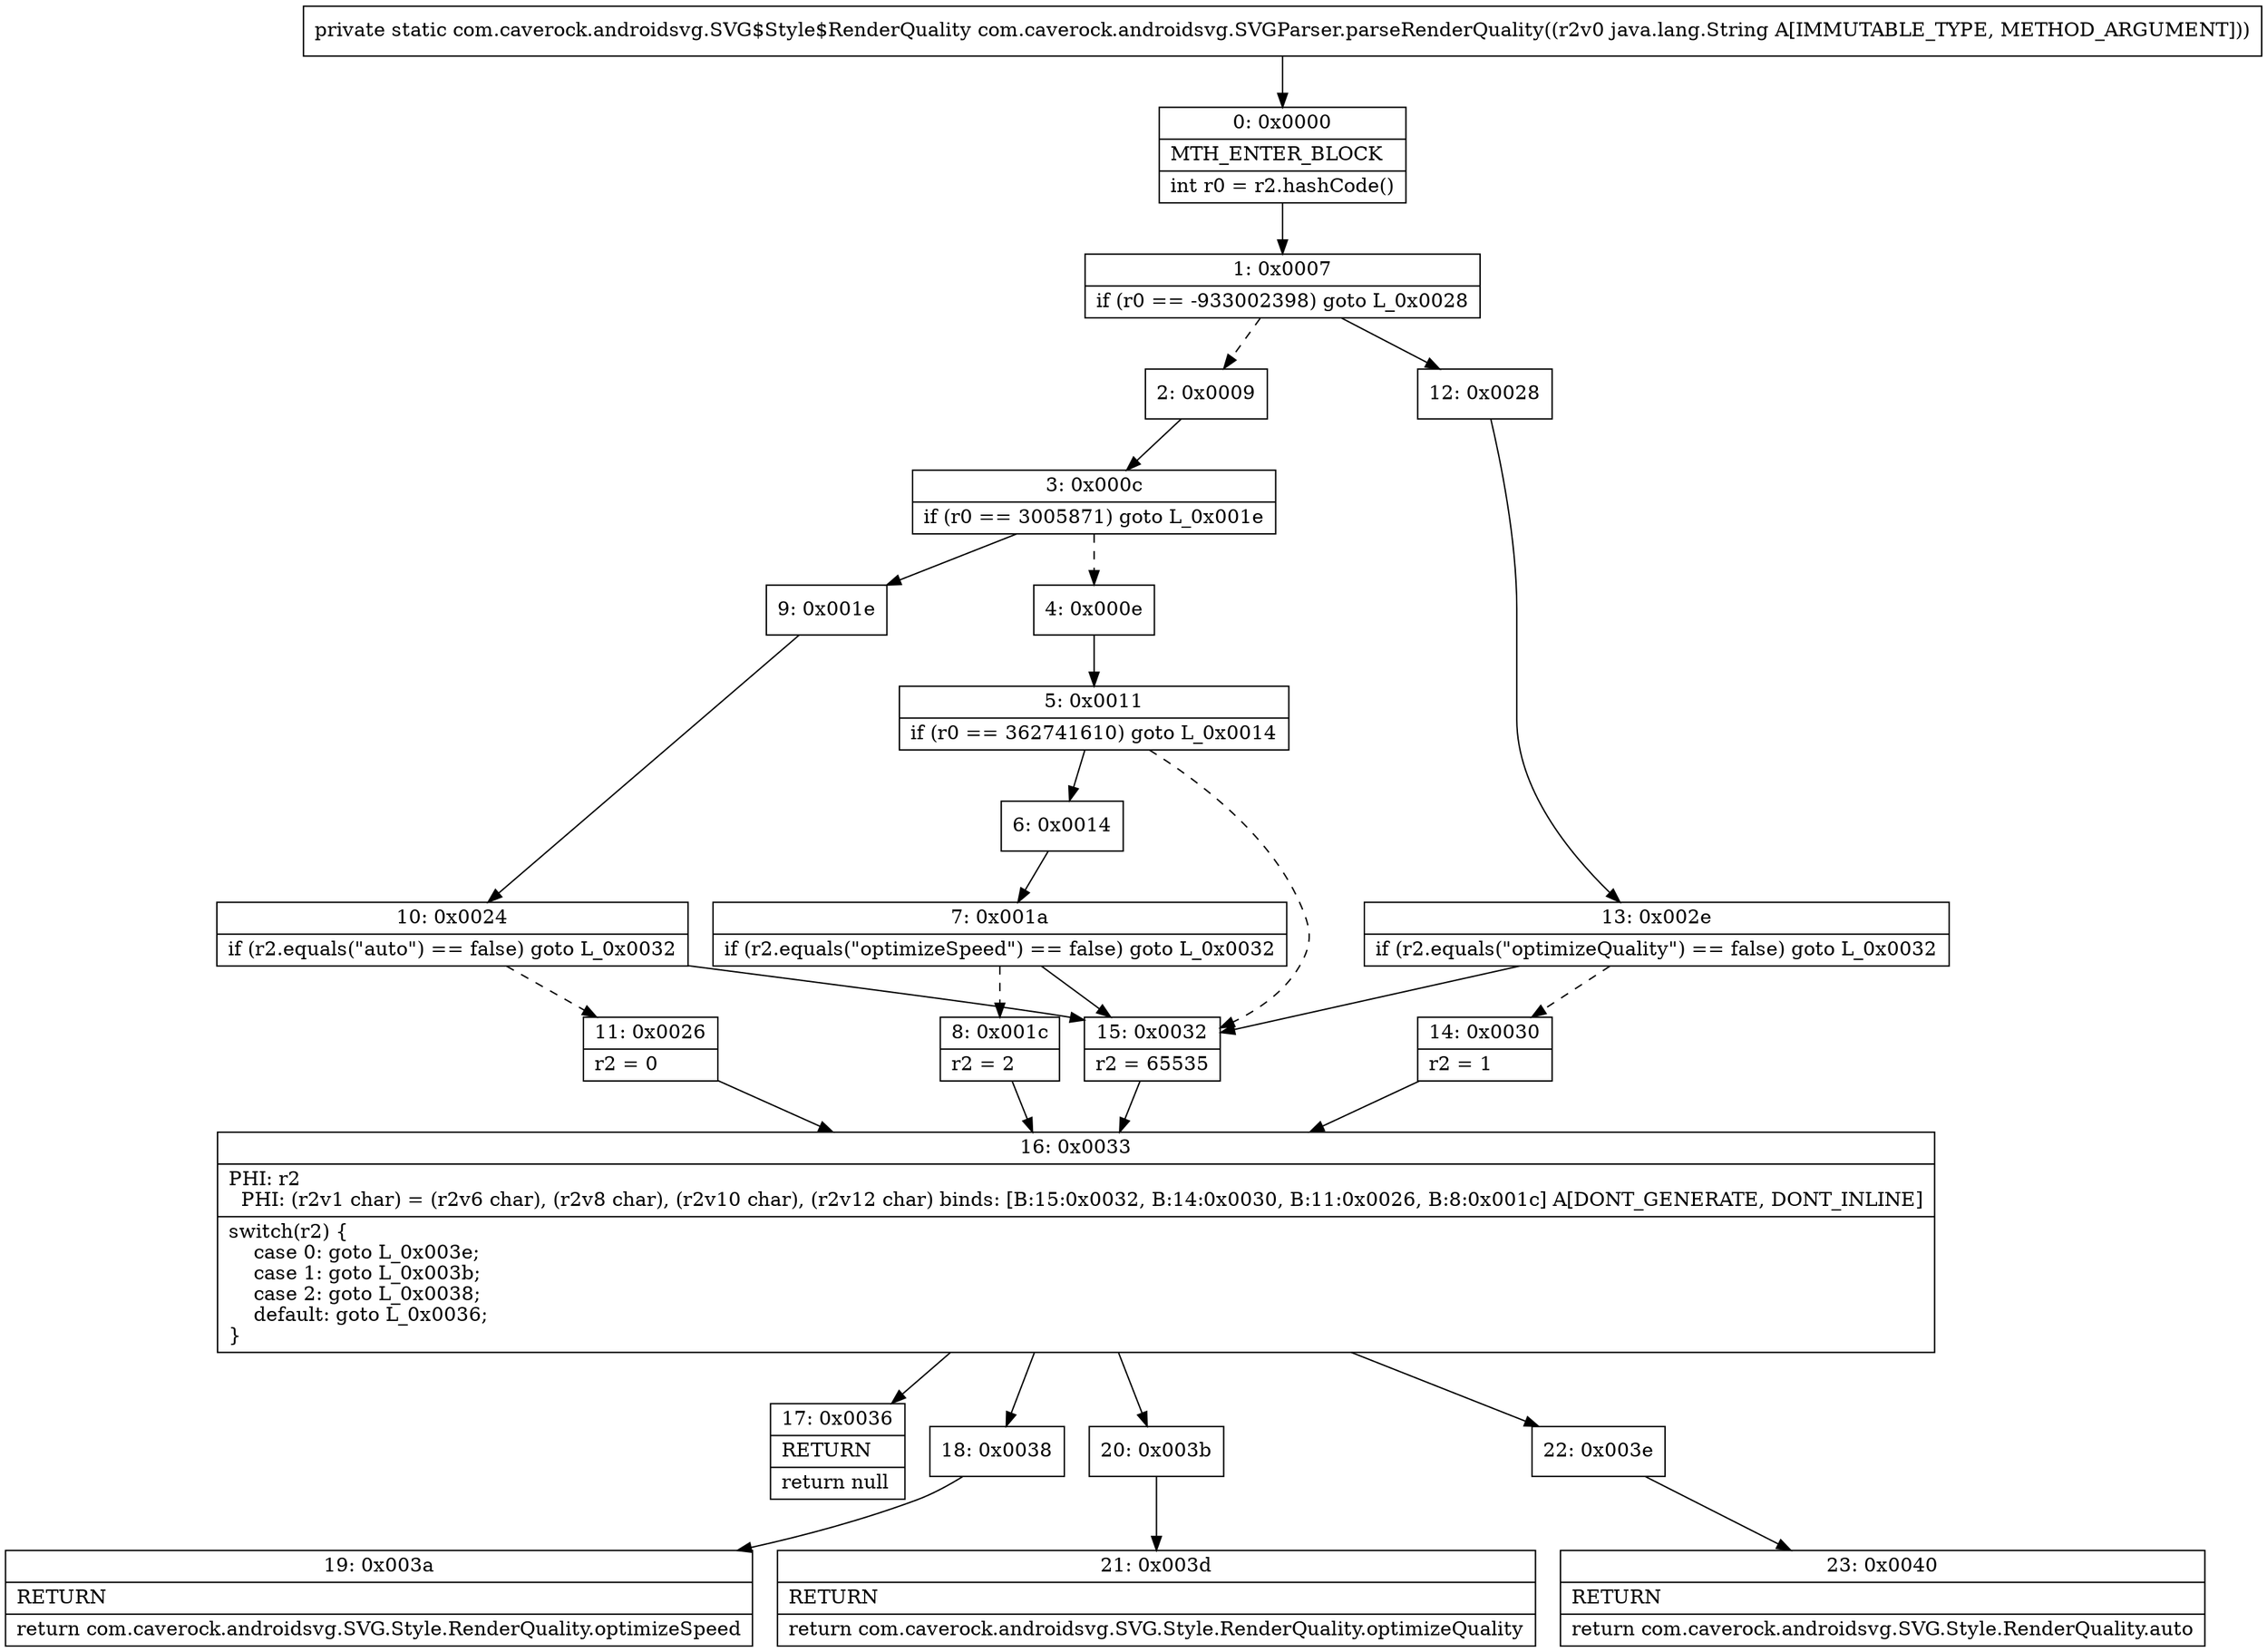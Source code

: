 digraph "CFG forcom.caverock.androidsvg.SVGParser.parseRenderQuality(Ljava\/lang\/String;)Lcom\/caverock\/androidsvg\/SVG$Style$RenderQuality;" {
Node_0 [shape=record,label="{0\:\ 0x0000|MTH_ENTER_BLOCK\l|int r0 = r2.hashCode()\l}"];
Node_1 [shape=record,label="{1\:\ 0x0007|if (r0 == \-933002398) goto L_0x0028\l}"];
Node_2 [shape=record,label="{2\:\ 0x0009}"];
Node_3 [shape=record,label="{3\:\ 0x000c|if (r0 == 3005871) goto L_0x001e\l}"];
Node_4 [shape=record,label="{4\:\ 0x000e}"];
Node_5 [shape=record,label="{5\:\ 0x0011|if (r0 == 362741610) goto L_0x0014\l}"];
Node_6 [shape=record,label="{6\:\ 0x0014}"];
Node_7 [shape=record,label="{7\:\ 0x001a|if (r2.equals(\"optimizeSpeed\") == false) goto L_0x0032\l}"];
Node_8 [shape=record,label="{8\:\ 0x001c|r2 = 2\l}"];
Node_9 [shape=record,label="{9\:\ 0x001e}"];
Node_10 [shape=record,label="{10\:\ 0x0024|if (r2.equals(\"auto\") == false) goto L_0x0032\l}"];
Node_11 [shape=record,label="{11\:\ 0x0026|r2 = 0\l}"];
Node_12 [shape=record,label="{12\:\ 0x0028}"];
Node_13 [shape=record,label="{13\:\ 0x002e|if (r2.equals(\"optimizeQuality\") == false) goto L_0x0032\l}"];
Node_14 [shape=record,label="{14\:\ 0x0030|r2 = 1\l}"];
Node_15 [shape=record,label="{15\:\ 0x0032|r2 = 65535\l}"];
Node_16 [shape=record,label="{16\:\ 0x0033|PHI: r2 \l  PHI: (r2v1 char) = (r2v6 char), (r2v8 char), (r2v10 char), (r2v12 char) binds: [B:15:0x0032, B:14:0x0030, B:11:0x0026, B:8:0x001c] A[DONT_GENERATE, DONT_INLINE]\l|switch(r2) \{\l    case 0: goto L_0x003e;\l    case 1: goto L_0x003b;\l    case 2: goto L_0x0038;\l    default: goto L_0x0036;\l\}\l}"];
Node_17 [shape=record,label="{17\:\ 0x0036|RETURN\l|return null\l}"];
Node_18 [shape=record,label="{18\:\ 0x0038}"];
Node_19 [shape=record,label="{19\:\ 0x003a|RETURN\l|return com.caverock.androidsvg.SVG.Style.RenderQuality.optimizeSpeed\l}"];
Node_20 [shape=record,label="{20\:\ 0x003b}"];
Node_21 [shape=record,label="{21\:\ 0x003d|RETURN\l|return com.caverock.androidsvg.SVG.Style.RenderQuality.optimizeQuality\l}"];
Node_22 [shape=record,label="{22\:\ 0x003e}"];
Node_23 [shape=record,label="{23\:\ 0x0040|RETURN\l|return com.caverock.androidsvg.SVG.Style.RenderQuality.auto\l}"];
MethodNode[shape=record,label="{private static com.caverock.androidsvg.SVG$Style$RenderQuality com.caverock.androidsvg.SVGParser.parseRenderQuality((r2v0 java.lang.String A[IMMUTABLE_TYPE, METHOD_ARGUMENT])) }"];
MethodNode -> Node_0;
Node_0 -> Node_1;
Node_1 -> Node_2[style=dashed];
Node_1 -> Node_12;
Node_2 -> Node_3;
Node_3 -> Node_4[style=dashed];
Node_3 -> Node_9;
Node_4 -> Node_5;
Node_5 -> Node_6;
Node_5 -> Node_15[style=dashed];
Node_6 -> Node_7;
Node_7 -> Node_8[style=dashed];
Node_7 -> Node_15;
Node_8 -> Node_16;
Node_9 -> Node_10;
Node_10 -> Node_11[style=dashed];
Node_10 -> Node_15;
Node_11 -> Node_16;
Node_12 -> Node_13;
Node_13 -> Node_14[style=dashed];
Node_13 -> Node_15;
Node_14 -> Node_16;
Node_15 -> Node_16;
Node_16 -> Node_17;
Node_16 -> Node_18;
Node_16 -> Node_20;
Node_16 -> Node_22;
Node_18 -> Node_19;
Node_20 -> Node_21;
Node_22 -> Node_23;
}


